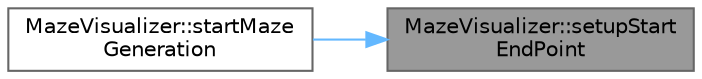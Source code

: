 digraph "MazeVisualizer::setupStartEndPoint"
{
 // LATEX_PDF_SIZE
  bgcolor="transparent";
  edge [fontname=Helvetica,fontsize=10,labelfontname=Helvetica,labelfontsize=10];
  node [fontname=Helvetica,fontsize=10,shape=box,height=0.2,width=0.4];
  rankdir="RL";
  Node1 [id="Node000001",label="MazeVisualizer::setupStart\lEndPoint",height=0.2,width=0.4,color="gray40", fillcolor="grey60", style="filled", fontcolor="black",tooltip=" "];
  Node1 -> Node2 [id="edge2_Node000001_Node000002",dir="back",color="steelblue1",style="solid",tooltip=" "];
  Node2 [id="Node000002",label="MazeVisualizer::startMaze\lGeneration",height=0.2,width=0.4,color="grey40", fillcolor="white", style="filled",URL="$class_maze_visualizer.html#a6fa16aad5a9257df6ae59cb3e3530389",tooltip=" "];
}
